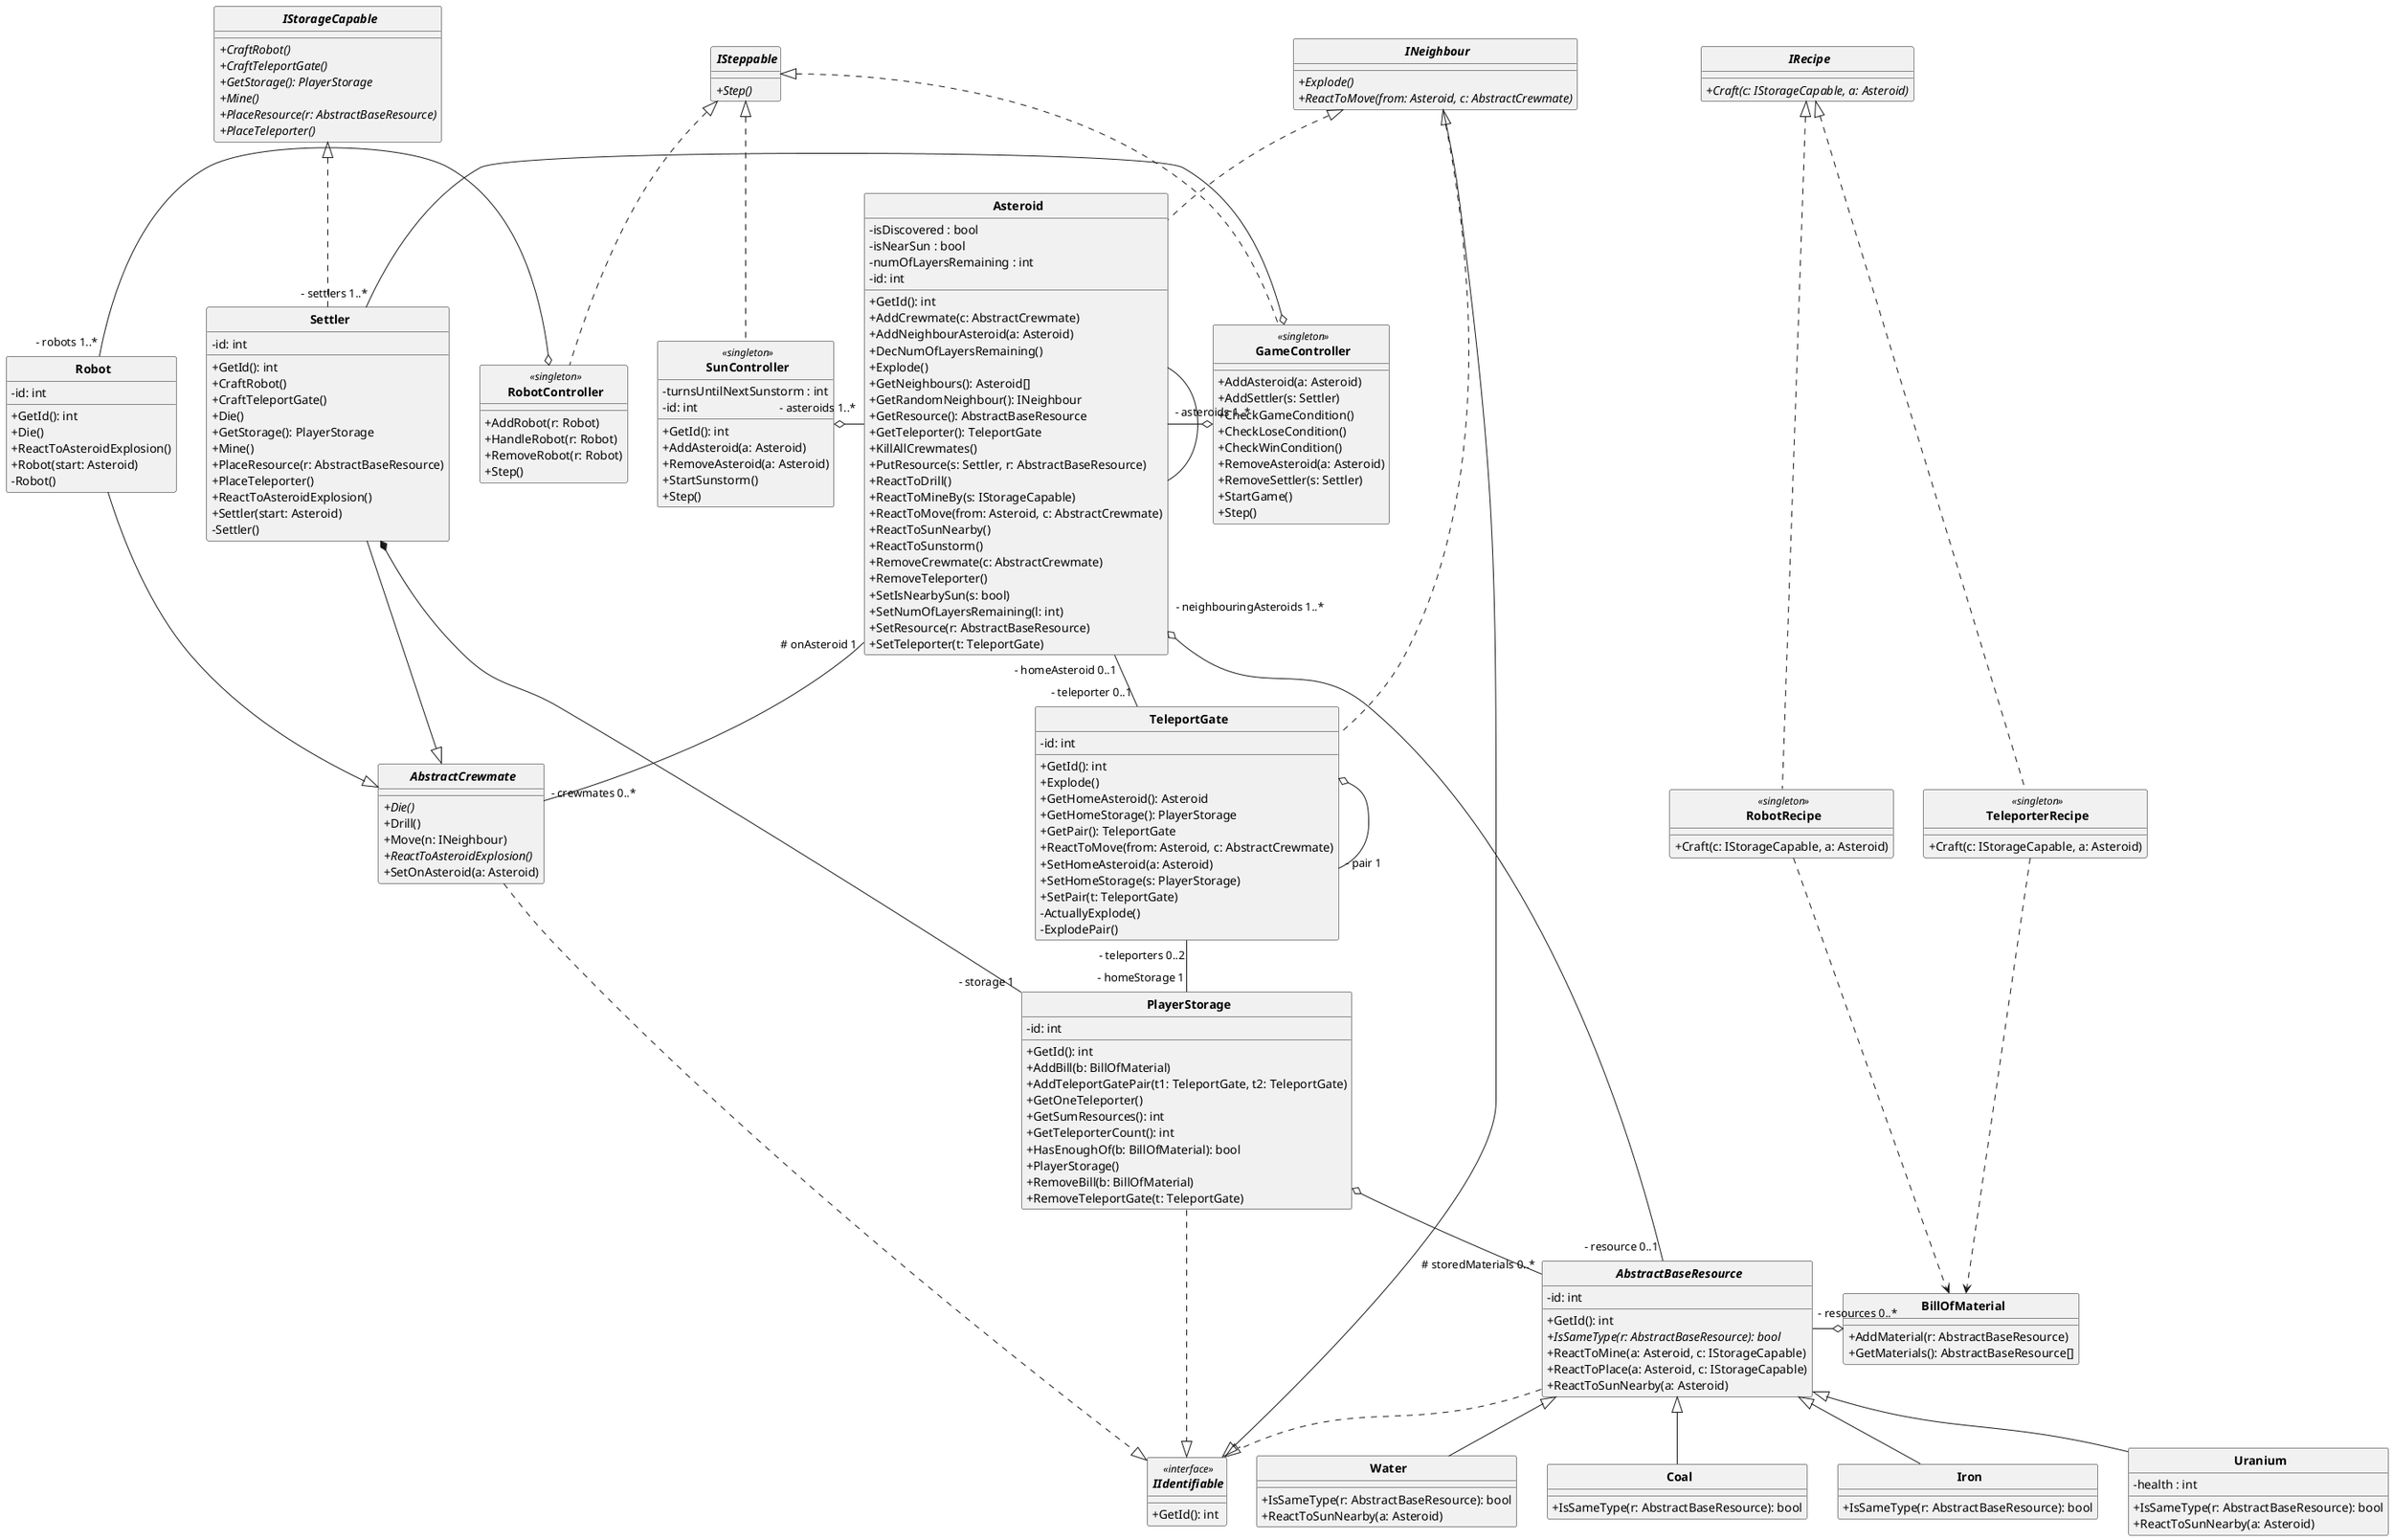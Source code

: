 @startuml classdiagram

skinparam ClassAttributeIconSize 0
skinparam CircledCharacterRadius 0
skinparam CircledCharacterFontSize 0
skinparam ClassFontStyle bold

' Storage
class PlayerStorage {
  - id: int
  + GetId(): int
  + AddBill(b: BillOfMaterial)
  + AddTeleportGatePair(t1: TeleportGate, t2: TeleportGate)
  + GetOneTeleporter()
  + GetSumResources(): int
  + GetTeleporterCount(): int
  + HasEnoughOf(b: BillOfMaterial): bool
  + PlayerStorage()
  + RemoveBill(b: BillOfMaterial)
  + RemoveTeleportGate(t: TeleportGate)
}

' Collection
class BillOfMaterial {
  + AddMaterial(r: AbstractBaseResource)
  + GetMaterials(): AbstractBaseResource[]
}

' Controller
interface ISteppable {
  {abstract} + Step()
}

class GameController << singleton >> {
  + AddAsteroid(a: Asteroid)
  + AddSettler(s: Settler)
  + CheckGameCondition()
  + CheckLoseCondition()
  + CheckWinCondition()
  + RemoveAsteroid(a: Asteroid)
  + RemoveSettler(s: Settler)
  + StartGame()
  + Step()
}

class RobotController << singleton >> {
  + AddRobot(r: Robot)
  + HandleRobot(r: Robot)
  + RemoveRobot(r: Robot)
  + Step()
}

class SunController << singleton >> {
  - turnsUntilNextSunstorm : int
  - id: int
  + GetId(): int
  + AddAsteroid(a: Asteroid)
  + RemoveAsteroid(a: Asteroid)
  + StartSunstorm()
  + Step()
}

' Crewmate
abstract class AbstractCrewmate {
  {abstract} + Die()
  + Drill()
  + Move(n: INeighbour)
  {abstract} + ReactToAsteroidExplosion()
  + SetOnAsteroid(a: Asteroid)
}

interface IStorageCapable {
  {abstract} + CraftRobot()
  {abstract} + CraftTeleportGate()
  {abstract} + GetStorage(): PlayerStorage
  {abstract} + Mine()
  {abstract} + PlaceResource(r: AbstractBaseResource)
  {abstract} + PlaceTeleporter()
}

class Robot {
  - id: int
  + GetId(): int
  + Die()
  + ReactToAsteroidExplosion()
  + Robot(start: Asteroid)
  - Robot()
}

class Settler {
  - id: int
  + GetId(): int
  + CraftRobot()
  + CraftTeleportGate()
  + Die()
  + GetStorage(): PlayerStorage
  + Mine()
  + PlaceResource(r: AbstractBaseResource)
  + PlaceTeleporter()
  + ReactToAsteroidExplosion()
  + Settler(start: Asteroid)
  - Settler()
}

' Neighbour
interface INeighbour {
  {abstract} + Explode()
  {abstract} + ReactToMove(from: Asteroid, c: AbstractCrewmate)
}

class Asteroid {
  - isDiscovered : bool
  - isNearSun : bool
  - numOfLayersRemaining : int
  - id: int
  + GetId(): int
  + AddCrewmate(c: AbstractCrewmate)
  + AddNeighbourAsteroid(a: Asteroid)
  + DecNumOfLayersRemaining()
  + Explode()
  + GetNeighbours(): Asteroid[]
  + GetRandomNeighbour(): INeighbour
  + GetResource(): AbstractBaseResource
  + GetTeleporter(): TeleportGate
  + KillAllCrewmates()
  + PutResource(s: Settler, r: AbstractBaseResource)
  + ReactToDrill()
  + ReactToMineBy(s: IStorageCapable)
  + ReactToMove(from: Asteroid, c: AbstractCrewmate)
  + ReactToSunNearby()
  + ReactToSunstorm()
  + RemoveCrewmate(c: AbstractCrewmate)
  + RemoveTeleporter()
  + SetIsNearbySun(s: bool)
  + SetNumOfLayersRemaining(l: int)
  + SetResource(r: AbstractBaseResource)
  + SetTeleporter(t: TeleportGate)
}

class TeleportGate {
  - id: int
  + GetId(): int
  + Explode()
  + GetHomeAsteroid(): Asteroid
  + GetHomeStorage(): PlayerStorage
  + GetPair(): TeleportGate
  + ReactToMove(from: Asteroid, c: AbstractCrewmate)
  + SetHomeAsteroid(a: Asteroid)
  + SetHomeStorage(s: PlayerStorage)
  + SetPair(t: TeleportGate)
  - ActuallyExplode()
  - ExplodePair()
}

' Resource
abstract class AbstractBaseResource {
  - id: int
  + GetId(): int
  {abstract} + IsSameType(r: AbstractBaseResource): bool
  + ReactToMine(a: Asteroid, c: IStorageCapable)
  + ReactToPlace(a: Asteroid, c: IStorageCapable)
  + ReactToSunNearby(a: Asteroid)
}

class Coal {
  + IsSameType(r: AbstractBaseResource): bool
}

class Iron {
  + IsSameType(r: AbstractBaseResource): bool
}

class Uranium {
  - health : int
  + IsSameType(r: AbstractBaseResource): bool
  + ReactToSunNearby(a: Asteroid)
}

class Water {
  + IsSameType(r: AbstractBaseResource): bool
  + ReactToSunNearby(a: Asteroid)
}

' Recipe
interface IRecipe {
  {abstract} + Craft(c: IStorageCapable, a: Asteroid)
}

interface IIdentifiable <<interface>> {
  + GetId(): int
}

class RobotRecipe << singleton >> {
  + Craft(c: IStorageCapable, a: Asteroid)
}

class TeleporterRecipe << singleton >> {
  + Craft(c: IStorageCapable, a: Asteroid)
}

' Interface realizations
GameController .up.|> ISteppable
RobotController .up.|> ISteppable
SunController .up.|> ISteppable
Asteroid .up.|> INeighbour
TeleportGate .up.|> INeighbour
RobotRecipe ..up.|> IRecipe
TeleporterRecipe ..up.|> IRecipe
Settler .up.|> IStorageCapable
AbstractCrewmate ...|> IIdentifiable
INeighbour --|> IIdentifiable
AbstractBaseResource ..|> IIdentifiable
PlayerStorage ..|> IIdentifiable

' Inheritance
Coal -up-|> AbstractBaseResource
Iron -up-|> AbstractBaseResource
Uranium -up-|> AbstractBaseResource
Water -up-|> AbstractBaseResource
Robot --|> AbstractCrewmate
Settler --|> AbstractCrewmate

' Association connections
Asteroid "- homeAsteroid 0..1" -- "- teleporter 0..1" TeleportGate

TeleportGate "- teleporters 0..2" -- "- homeStorage 1" PlayerStorage
TeleportGate o-- "- pair 1" TeleportGate
Settler *-- "- storage 1" PlayerStorage

AbstractCrewmate "- crewmates 0..*" -- "~# onAsteroid 1" Asteroid
Asteroid -- "- neighbouringAsteroids 1..*" Asteroid

SunController o-right- "- asteroids 1..*" Asteroid
GameController o-left- "- asteroids 1..*" Asteroid
RobotController o-right- "- robots 1..*" Robot
GameController o-right- "- settlers 1..*" Settler

Asteroid o-- "- resource 0..1" AbstractBaseResource
BillOfMaterial o-left- "- resources 0..*" AbstractBaseResource
PlayerStorage o-- "~# storedMaterials 0..*" AbstractBaseResource

TeleporterRecipe ..down.> BillOfMaterial
RobotRecipe ..down.> BillOfMaterial

@enduml
